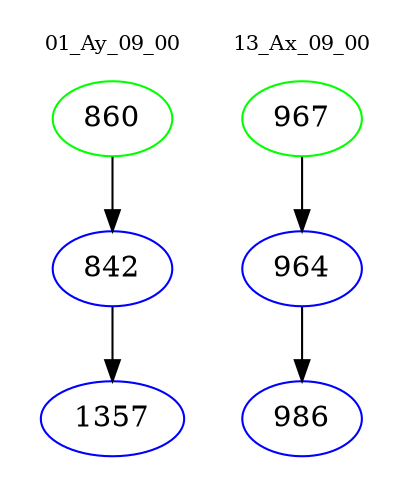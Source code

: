 digraph{
subgraph cluster_0 {
color = white
label = "01_Ay_09_00";
fontsize=10;
T0_860 [label="860", color="green"]
T0_860 -> T0_842 [color="black"]
T0_842 [label="842", color="blue"]
T0_842 -> T0_1357 [color="black"]
T0_1357 [label="1357", color="blue"]
}
subgraph cluster_1 {
color = white
label = "13_Ax_09_00";
fontsize=10;
T1_967 [label="967", color="green"]
T1_967 -> T1_964 [color="black"]
T1_964 [label="964", color="blue"]
T1_964 -> T1_986 [color="black"]
T1_986 [label="986", color="blue"]
}
}
